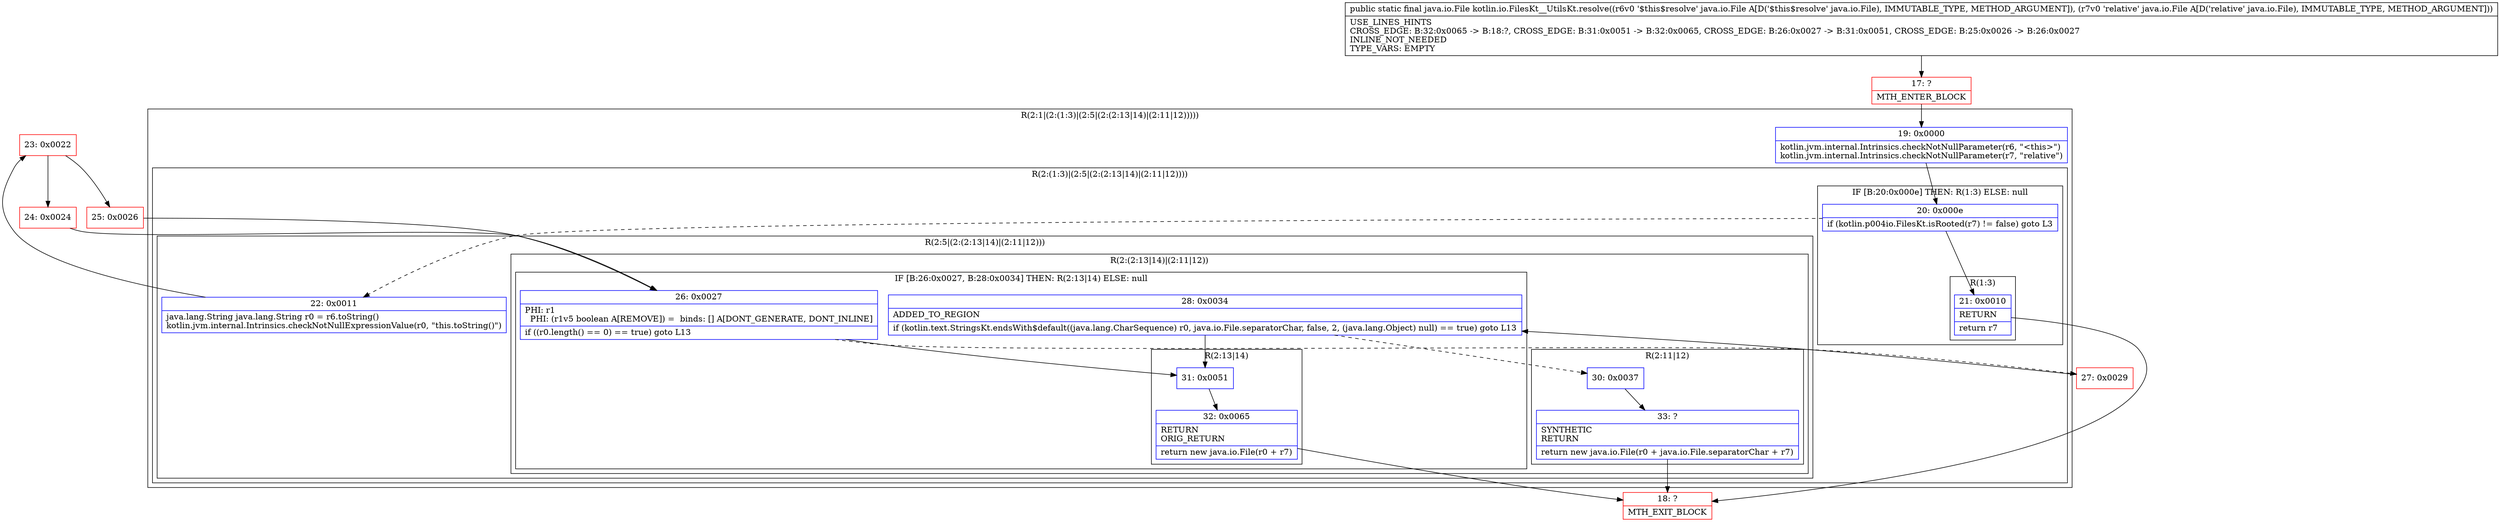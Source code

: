 digraph "CFG forkotlin.io.FilesKt__UtilsKt.resolve(Ljava\/io\/File;Ljava\/io\/File;)Ljava\/io\/File;" {
subgraph cluster_Region_1589848939 {
label = "R(2:1|(2:(1:3)|(2:5|(2:(2:13|14)|(2:11|12)))))";
node [shape=record,color=blue];
Node_19 [shape=record,label="{19\:\ 0x0000|kotlin.jvm.internal.Intrinsics.checkNotNullParameter(r6, \"\<this\>\")\lkotlin.jvm.internal.Intrinsics.checkNotNullParameter(r7, \"relative\")\l}"];
subgraph cluster_Region_414166007 {
label = "R(2:(1:3)|(2:5|(2:(2:13|14)|(2:11|12))))";
node [shape=record,color=blue];
subgraph cluster_IfRegion_1889707844 {
label = "IF [B:20:0x000e] THEN: R(1:3) ELSE: null";
node [shape=record,color=blue];
Node_20 [shape=record,label="{20\:\ 0x000e|if (kotlin.p004io.FilesKt.isRooted(r7) != false) goto L3\l}"];
subgraph cluster_Region_1856766743 {
label = "R(1:3)";
node [shape=record,color=blue];
Node_21 [shape=record,label="{21\:\ 0x0010|RETURN\l|return r7\l}"];
}
}
subgraph cluster_Region_1593245290 {
label = "R(2:5|(2:(2:13|14)|(2:11|12)))";
node [shape=record,color=blue];
Node_22 [shape=record,label="{22\:\ 0x0011|java.lang.String java.lang.String r0 = r6.toString()\lkotlin.jvm.internal.Intrinsics.checkNotNullExpressionValue(r0, \"this.toString()\")\l}"];
subgraph cluster_Region_695461338 {
label = "R(2:(2:13|14)|(2:11|12))";
node [shape=record,color=blue];
subgraph cluster_IfRegion_109932663 {
label = "IF [B:26:0x0027, B:28:0x0034] THEN: R(2:13|14) ELSE: null";
node [shape=record,color=blue];
Node_26 [shape=record,label="{26\:\ 0x0027|PHI: r1 \l  PHI: (r1v5 boolean A[REMOVE]) =  binds: [] A[DONT_GENERATE, DONT_INLINE]\l|if ((r0.length() == 0) == true) goto L13\l}"];
Node_28 [shape=record,label="{28\:\ 0x0034|ADDED_TO_REGION\l|if (kotlin.text.StringsKt.endsWith$default((java.lang.CharSequence) r0, java.io.File.separatorChar, false, 2, (java.lang.Object) null) == true) goto L13\l}"];
subgraph cluster_Region_195317357 {
label = "R(2:13|14)";
node [shape=record,color=blue];
Node_31 [shape=record,label="{31\:\ 0x0051}"];
Node_32 [shape=record,label="{32\:\ 0x0065|RETURN\lORIG_RETURN\l|return new java.io.File(r0 + r7)\l}"];
}
}
subgraph cluster_Region_2101504493 {
label = "R(2:11|12)";
node [shape=record,color=blue];
Node_30 [shape=record,label="{30\:\ 0x0037}"];
Node_33 [shape=record,label="{33\:\ ?|SYNTHETIC\lRETURN\l|return new java.io.File(r0 + java.io.File.separatorChar + r7)\l}"];
}
}
}
}
}
Node_17 [shape=record,color=red,label="{17\:\ ?|MTH_ENTER_BLOCK\l}"];
Node_18 [shape=record,color=red,label="{18\:\ ?|MTH_EXIT_BLOCK\l}"];
Node_23 [shape=record,color=red,label="{23\:\ 0x0022}"];
Node_24 [shape=record,color=red,label="{24\:\ 0x0024}"];
Node_27 [shape=record,color=red,label="{27\:\ 0x0029}"];
Node_25 [shape=record,color=red,label="{25\:\ 0x0026}"];
MethodNode[shape=record,label="{public static final java.io.File kotlin.io.FilesKt__UtilsKt.resolve((r6v0 '$this$resolve' java.io.File A[D('$this$resolve' java.io.File), IMMUTABLE_TYPE, METHOD_ARGUMENT]), (r7v0 'relative' java.io.File A[D('relative' java.io.File), IMMUTABLE_TYPE, METHOD_ARGUMENT]))  | USE_LINES_HINTS\lCROSS_EDGE: B:32:0x0065 \-\> B:18:?, CROSS_EDGE: B:31:0x0051 \-\> B:32:0x0065, CROSS_EDGE: B:26:0x0027 \-\> B:31:0x0051, CROSS_EDGE: B:25:0x0026 \-\> B:26:0x0027\lINLINE_NOT_NEEDED\lTYPE_VARS: EMPTY\l}"];
MethodNode -> Node_17;Node_19 -> Node_20;
Node_20 -> Node_21;
Node_20 -> Node_22[style=dashed];
Node_21 -> Node_18;
Node_22 -> Node_23;
Node_26 -> Node_27[style=dashed];
Node_26 -> Node_31;
Node_28 -> Node_30[style=dashed];
Node_28 -> Node_31;
Node_31 -> Node_32;
Node_32 -> Node_18;
Node_30 -> Node_33;
Node_33 -> Node_18;
Node_17 -> Node_19;
Node_23 -> Node_24;
Node_23 -> Node_25;
Node_24 -> Node_26;
Node_27 -> Node_28;
Node_25 -> Node_26;
}

